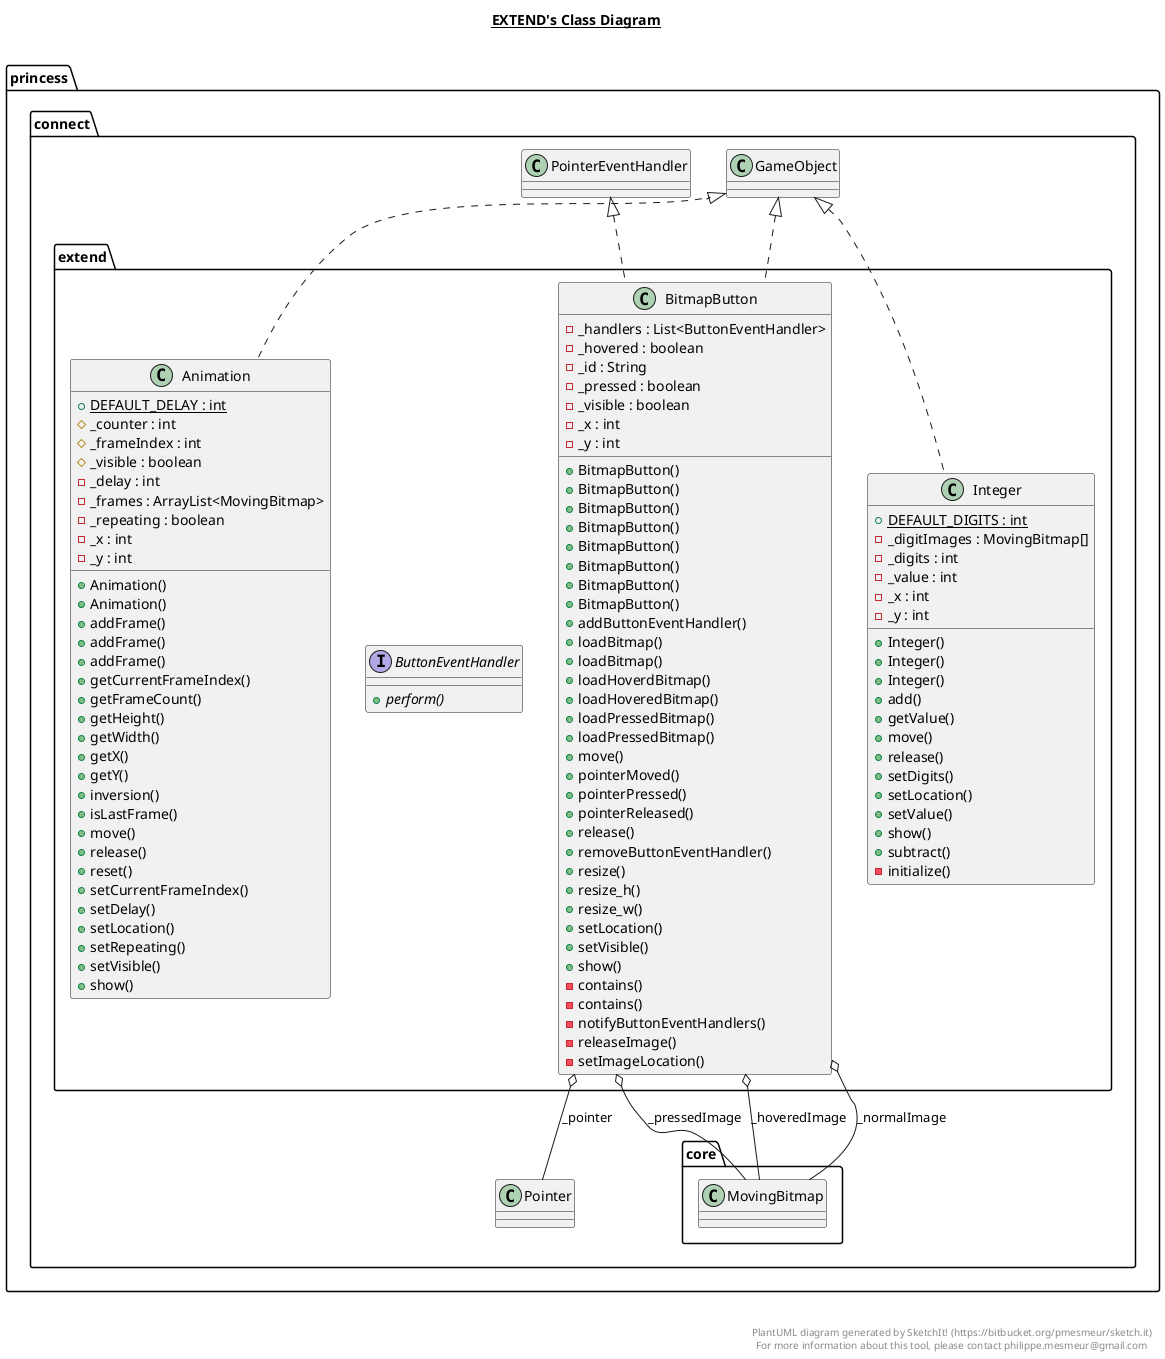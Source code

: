 @startuml

title __EXTEND's Class Diagram__\n

  namespace princess.connect {
    namespace extend {
      class princess.connect.extend.Animation {
          {static} + DEFAULT_DELAY : int
          # _counter : int
          # _frameIndex : int
          # _visible : boolean
          - _delay : int
          - _frames : ArrayList<MovingBitmap>
          - _repeating : boolean
          - _x : int
          - _y : int
          + Animation()
          + Animation()
          + addFrame()
          + addFrame()
          + addFrame()
          + getCurrentFrameIndex()
          + getFrameCount()
          + getHeight()
          + getWidth()
          + getX()
          + getY()
          + inversion()
          + isLastFrame()
          + move()
          + release()
          + reset()
          + setCurrentFrameIndex()
          + setDelay()
          + setLocation()
          + setRepeating()
          + setVisible()
          + show()
      }
    }
  }
  

  namespace princess.connect {
    namespace extend {
      class princess.connect.extend.BitmapButton {
          - _handlers : List<ButtonEventHandler>
          - _hovered : boolean
          - _id : String
          - _pressed : boolean
          - _visible : boolean
          - _x : int
          - _y : int
          + BitmapButton()
          + BitmapButton()
          + BitmapButton()
          + BitmapButton()
          + BitmapButton()
          + BitmapButton()
          + BitmapButton()
          + BitmapButton()
          + addButtonEventHandler()
          + loadBitmap()
          + loadBitmap()
          + loadHoverdBitmap()
          + loadHoveredBitmap()
          + loadPressedBitmap()
          + loadPressedBitmap()
          + move()
          + pointerMoved()
          + pointerPressed()
          + pointerReleased()
          + release()
          + removeButtonEventHandler()
          + resize()
          + resize_h()
          + resize_w()
          + setLocation()
          + setVisible()
          + show()
          - contains()
          - contains()
          - notifyButtonEventHandlers()
          - releaseImage()
          - setImageLocation()
      }
    }
  }
  

  namespace princess.connect {
    namespace extend {
      interface princess.connect.extend.ButtonEventHandler {
          {abstract} + perform()
      }
    }
  }
  

  namespace princess.connect {
    namespace extend {
      class princess.connect.extend.Integer {
          {static} + DEFAULT_DIGITS : int
          - _digitImages : MovingBitmap[]
          - _digits : int
          - _value : int
          - _x : int
          - _y : int
          + Integer()
          + Integer()
          + Integer()
          + add()
          + getValue()
          + move()
          + release()
          + setDigits()
          + setLocation()
          + setValue()
          + show()
          + subtract()
          - initialize()
      }
    }
  }
  

  princess.connect.extend.Animation .up.|> princess.connect.GameObject
  princess.connect.extend.BitmapButton .up.|> princess.connect.GameObject
  princess.connect.extend.BitmapButton .up.|> princess.connect.PointerEventHandler
  princess.connect.extend.BitmapButton o-- princess.connect.core.MovingBitmap : _hoveredImage
  princess.connect.extend.BitmapButton o-- princess.connect.core.MovingBitmap : _normalImage
  princess.connect.extend.BitmapButton o-- princess.connect.Pointer : _pointer
  princess.connect.extend.BitmapButton o-- princess.connect.core.MovingBitmap : _pressedImage
  princess.connect.extend.Integer .up.|> princess.connect.GameObject


right footer


PlantUML diagram generated by SketchIt! (https://bitbucket.org/pmesmeur/sketch.it)
For more information about this tool, please contact philippe.mesmeur@gmail.com
endfooter

@enduml
